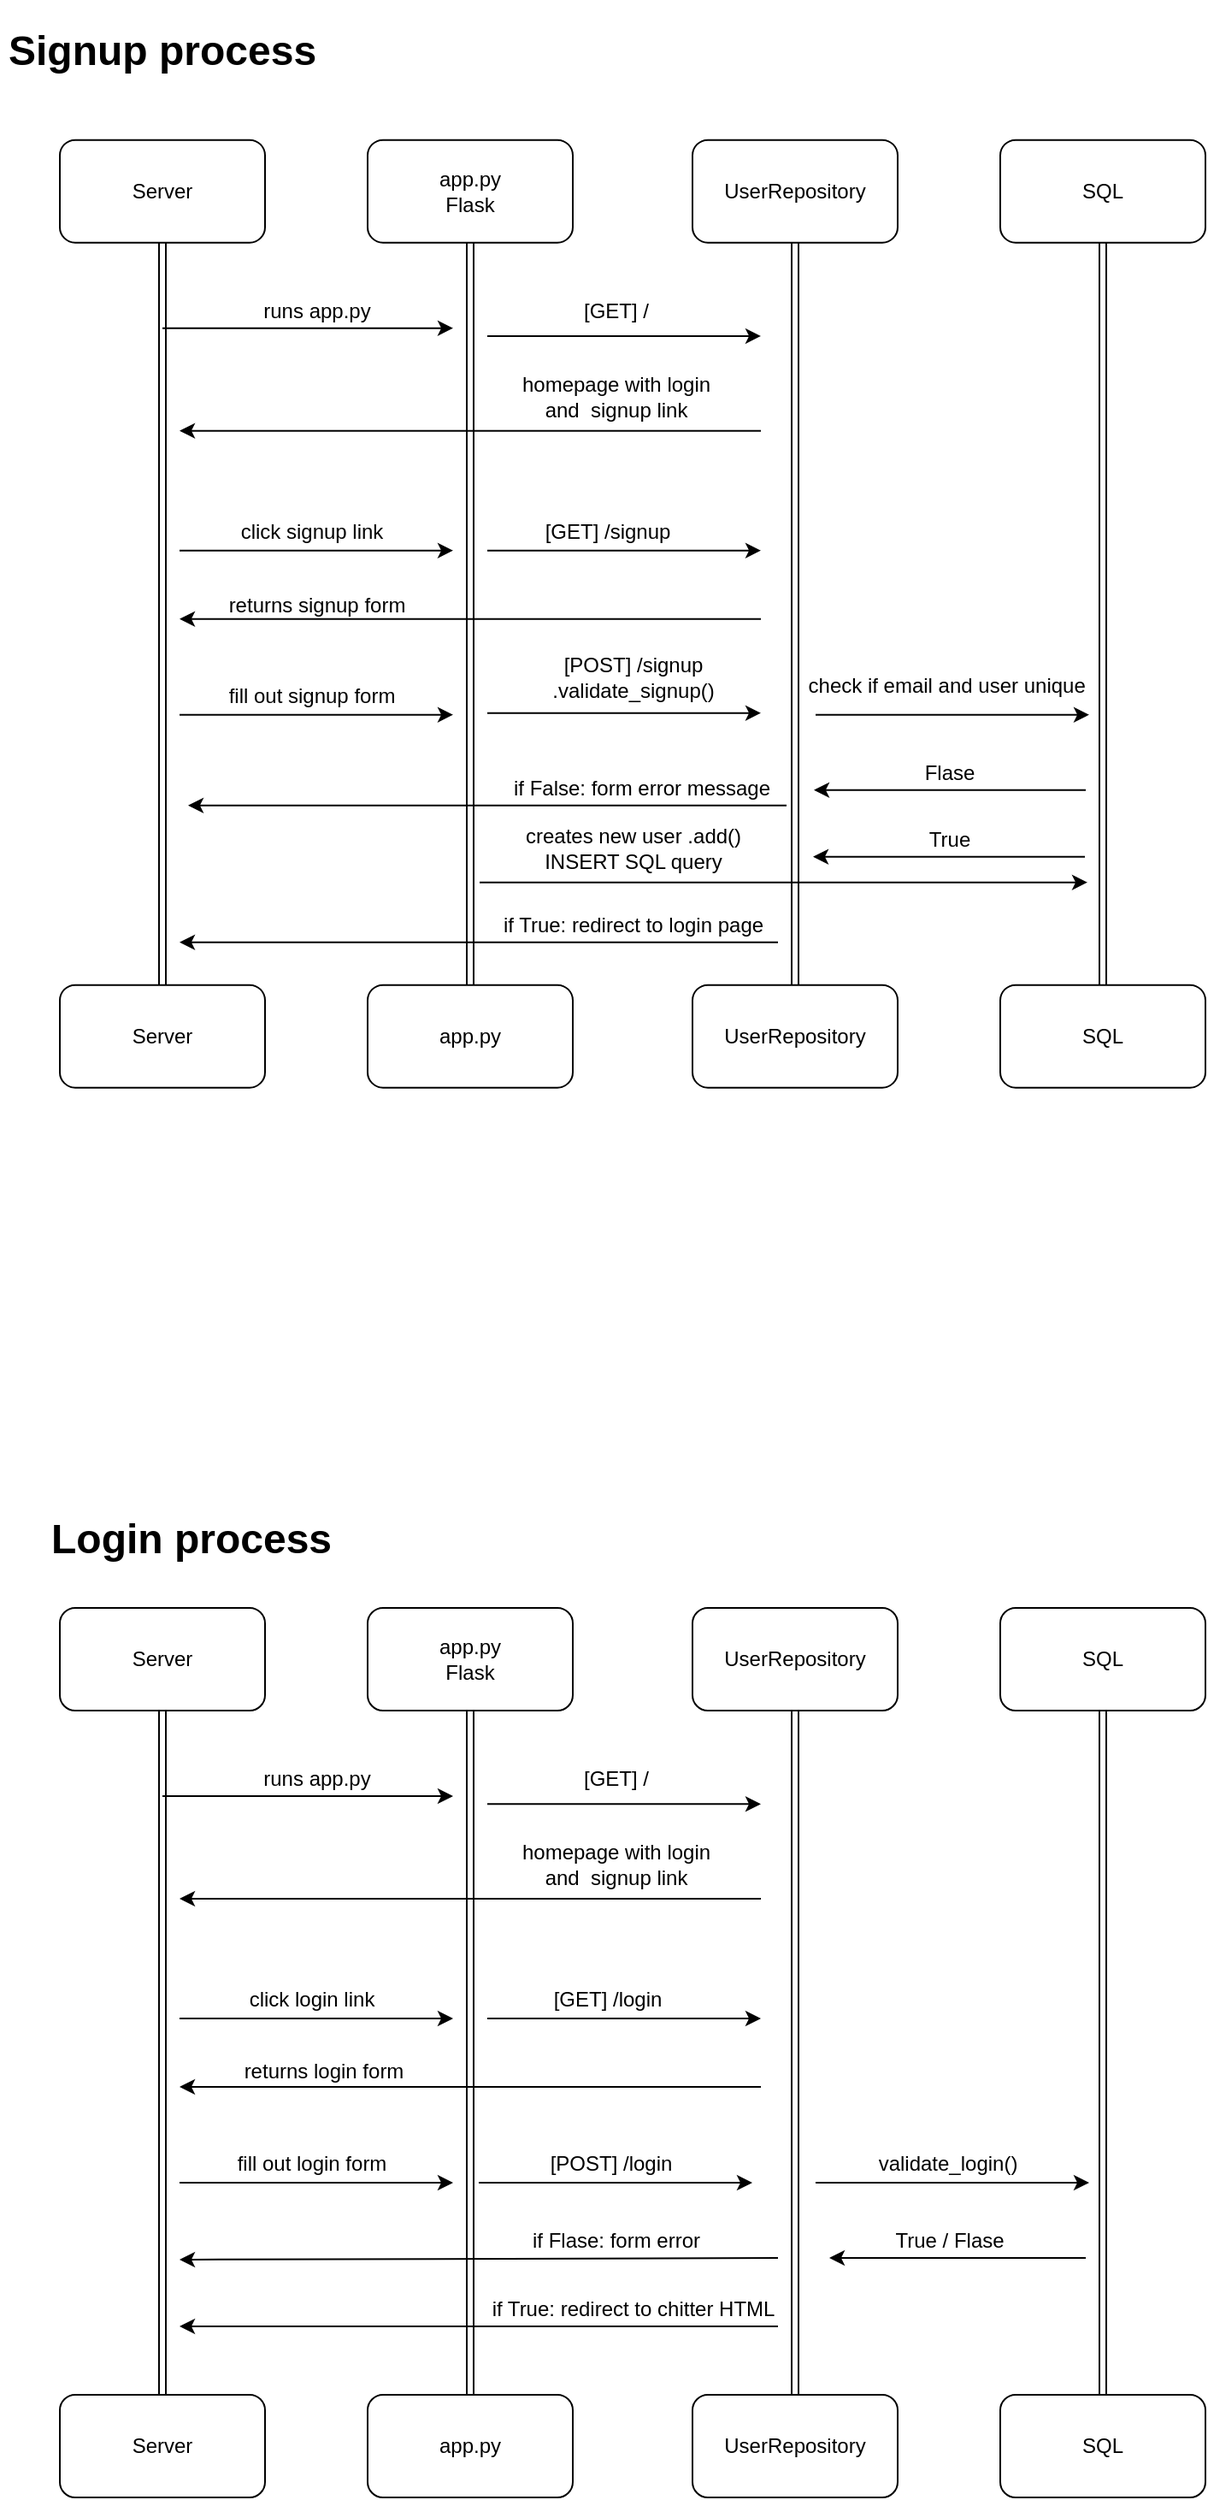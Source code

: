 <mxfile>
    <diagram id="hDzPGu5JkBa1y1KL7jQa" name="Page-1">
        <mxGraphModel dx="744" dy="1585" grid="1" gridSize="10" guides="1" tooltips="1" connect="1" arrows="1" fold="1" page="1" pageScale="1" pageWidth="827" pageHeight="1169" math="0" shadow="0">
            <root>
                <mxCell id="0"/>
                <mxCell id="1" parent="0"/>
                <mxCell id="2" value="app.py&lt;br&gt;Flask" style="rounded=1;whiteSpace=wrap;html=1;" parent="1" vertex="1">
                    <mxGeometry x="270" y="240" width="120" height="60" as="geometry"/>
                </mxCell>
                <mxCell id="13" style="edgeStyle=none;shape=link;html=1;exitX=0.5;exitY=1;exitDx=0;exitDy=0;entryX=0.5;entryY=0;entryDx=0;entryDy=0;startArrow=none;" parent="1" source="4" target="10" edge="1">
                    <mxGeometry relative="1" as="geometry">
                        <mxPoint x="520" y="300" as="sourcePoint"/>
                    </mxGeometry>
                </mxCell>
                <mxCell id="14" style="edgeStyle=none;shape=link;html=1;entryX=0.5;entryY=0;entryDx=0;entryDy=0;exitX=0.5;exitY=1;exitDx=0;exitDy=0;" parent="1" source="5" target="11" edge="1">
                    <mxGeometry relative="1" as="geometry">
                        <mxPoint x="700" y="300" as="sourcePoint"/>
                    </mxGeometry>
                </mxCell>
                <mxCell id="5" value="SQL" style="rounded=1;whiteSpace=wrap;html=1;" parent="1" vertex="1">
                    <mxGeometry x="640" y="240" width="120" height="60" as="geometry"/>
                </mxCell>
                <mxCell id="6" value="" style="endArrow=none;html=1;entryX=0.5;entryY=1;entryDx=0;entryDy=0;shape=link;exitX=0.5;exitY=0;exitDx=0;exitDy=0;" parent="1" source="7" target="2" edge="1">
                    <mxGeometry width="50" height="50" relative="1" as="geometry">
                        <mxPoint x="330" y="680" as="sourcePoint"/>
                        <mxPoint x="630" y="460" as="targetPoint"/>
                    </mxGeometry>
                </mxCell>
                <mxCell id="7" value="app.py" style="rounded=1;whiteSpace=wrap;html=1;" parent="1" vertex="1">
                    <mxGeometry x="270" y="700" width="120" height="60" as="geometry"/>
                </mxCell>
                <mxCell id="10" value="UserRepository" style="rounded=1;whiteSpace=wrap;html=1;" parent="1" vertex="1">
                    <mxGeometry x="460" y="700" width="120" height="60" as="geometry"/>
                </mxCell>
                <mxCell id="11" value="SQL" style="rounded=1;whiteSpace=wrap;html=1;" parent="1" vertex="1">
                    <mxGeometry x="640" y="700" width="120" height="60" as="geometry"/>
                </mxCell>
                <mxCell id="20" style="edgeStyle=none;shape=link;html=1;exitX=0.5;exitY=1;exitDx=0;exitDy=0;entryX=0.5;entryY=0;entryDx=0;entryDy=0;" parent="1" source="18" target="19" edge="1">
                    <mxGeometry relative="1" as="geometry"/>
                </mxCell>
                <mxCell id="21" style="edgeStyle=none;html=1;" parent="1" edge="1">
                    <mxGeometry relative="1" as="geometry">
                        <mxPoint x="320" y="350" as="targetPoint"/>
                        <mxPoint x="150" y="350" as="sourcePoint"/>
                    </mxGeometry>
                </mxCell>
                <mxCell id="18" value="Server" style="rounded=1;whiteSpace=wrap;html=1;" parent="1" vertex="1">
                    <mxGeometry x="90" y="240" width="120" height="60" as="geometry"/>
                </mxCell>
                <mxCell id="19" value="Server" style="rounded=1;whiteSpace=wrap;html=1;" parent="1" vertex="1">
                    <mxGeometry x="90" y="700" width="120" height="60" as="geometry"/>
                </mxCell>
                <mxCell id="22" value="runs app.py" style="text;html=1;align=center;verticalAlign=middle;resizable=0;points=[];autosize=1;strokeColor=none;fillColor=none;" parent="1" vertex="1">
                    <mxGeometry x="195" y="325" width="90" height="30" as="geometry"/>
                </mxCell>
                <mxCell id="23" value="" style="endArrow=classic;html=1;" parent="1" edge="1">
                    <mxGeometry width="50" height="50" relative="1" as="geometry">
                        <mxPoint x="340" y="354.64" as="sourcePoint"/>
                        <mxPoint x="500" y="354.64" as="targetPoint"/>
                    </mxGeometry>
                </mxCell>
                <mxCell id="24" value="[GET] /" style="text;html=1;align=center;verticalAlign=middle;resizable=0;points=[];autosize=1;strokeColor=none;fillColor=none;" parent="1" vertex="1">
                    <mxGeometry x="385" y="325" width="60" height="30" as="geometry"/>
                </mxCell>
                <mxCell id="25" value="homepage with login&lt;br&gt;and&amp;nbsp; signup link" style="text;html=1;align=center;verticalAlign=middle;resizable=0;points=[];autosize=1;strokeColor=none;fillColor=none;" parent="1" vertex="1">
                    <mxGeometry x="350" y="370" width="130" height="40" as="geometry"/>
                </mxCell>
                <mxCell id="26" value="" style="endArrow=classic;html=1;" parent="1" edge="1">
                    <mxGeometry width="50" height="50" relative="1" as="geometry">
                        <mxPoint x="500" y="410" as="sourcePoint"/>
                        <mxPoint x="160" y="410" as="targetPoint"/>
                    </mxGeometry>
                </mxCell>
                <mxCell id="28" value="" style="endArrow=classic;html=1;" parent="1" edge="1">
                    <mxGeometry width="50" height="50" relative="1" as="geometry">
                        <mxPoint x="160" y="480" as="sourcePoint"/>
                        <mxPoint x="320" y="480" as="targetPoint"/>
                    </mxGeometry>
                </mxCell>
                <mxCell id="29" value="click login link" style="text;html=1;align=center;verticalAlign=middle;resizable=0;points=[];autosize=1;strokeColor=none;fillColor=none;" parent="1" vertex="1">
                    <mxGeometry x="187" y="454" width="100" height="30" as="geometry"/>
                </mxCell>
                <mxCell id="30" value="" style="endArrow=classic;html=1;" parent="1" edge="1">
                    <mxGeometry width="50" height="50" relative="1" as="geometry">
                        <mxPoint x="340" y="480" as="sourcePoint"/>
                        <mxPoint x="500" y="480" as="targetPoint"/>
                    </mxGeometry>
                </mxCell>
                <mxCell id="32" value="[GET] /login" style="text;html=1;align=center;verticalAlign=middle;resizable=0;points=[];autosize=1;strokeColor=none;fillColor=none;" parent="1" vertex="1">
                    <mxGeometry x="365" y="454" width="90" height="30" as="geometry"/>
                </mxCell>
                <mxCell id="33" value="" style="endArrow=classic;html=1;" parent="1" edge="1">
                    <mxGeometry width="50" height="50" relative="1" as="geometry">
                        <mxPoint x="500" y="520" as="sourcePoint"/>
                        <mxPoint x="160" y="520" as="targetPoint"/>
                    </mxGeometry>
                </mxCell>
                <mxCell id="41" value="" style="endArrow=classic;html=1;" parent="1" edge="1">
                    <mxGeometry width="50" height="50" relative="1" as="geometry">
                        <mxPoint x="160" y="576" as="sourcePoint"/>
                        <mxPoint x="320" y="576" as="targetPoint"/>
                    </mxGeometry>
                </mxCell>
                <mxCell id="42" value="fill out login form" style="text;html=1;align=center;verticalAlign=middle;resizable=0;points=[];autosize=1;strokeColor=none;fillColor=none;" parent="1" vertex="1">
                    <mxGeometry x="182" y="550" width="110" height="30" as="geometry"/>
                </mxCell>
                <mxCell id="43" value="" style="endArrow=classic;html=1;" parent="1" edge="1">
                    <mxGeometry width="50" height="50" relative="1" as="geometry">
                        <mxPoint x="335" y="576" as="sourcePoint"/>
                        <mxPoint x="495" y="576" as="targetPoint"/>
                    </mxGeometry>
                </mxCell>
                <mxCell id="44" value="[POST] /login" style="text;html=1;align=center;verticalAlign=middle;resizable=0;points=[];autosize=1;strokeColor=none;fillColor=none;" parent="1" vertex="1">
                    <mxGeometry x="367" y="550" width="90" height="30" as="geometry"/>
                </mxCell>
                <mxCell id="48" value="" style="endArrow=classic;html=1;" parent="1" edge="1">
                    <mxGeometry width="50" height="50" relative="1" as="geometry">
                        <mxPoint x="532" y="576" as="sourcePoint"/>
                        <mxPoint x="692" y="576" as="targetPoint"/>
                    </mxGeometry>
                </mxCell>
                <mxCell id="49" value="validate_login()" style="text;html=1;align=center;verticalAlign=middle;resizable=0;points=[];autosize=1;strokeColor=none;fillColor=none;" parent="1" vertex="1">
                    <mxGeometry x="559" y="550" width="100" height="30" as="geometry"/>
                </mxCell>
                <mxCell id="50" value="" style="edgeStyle=none;shape=link;html=1;exitX=0.5;exitY=1;exitDx=0;exitDy=0;entryX=0.5;entryY=0;entryDx=0;entryDy=0;endArrow=none;" parent="1" target="4" edge="1">
                    <mxGeometry relative="1" as="geometry">
                        <mxPoint x="520" y="300" as="sourcePoint"/>
                        <mxPoint x="520" y="815" as="targetPoint"/>
                    </mxGeometry>
                </mxCell>
                <mxCell id="4" value="UserRepository" style="rounded=1;whiteSpace=wrap;html=1;" parent="1" vertex="1">
                    <mxGeometry x="460" y="240" width="120" height="60" as="geometry"/>
                </mxCell>
                <mxCell id="51" value="&lt;h1&gt;Login process&lt;/h1&gt;" style="text;html=1;strokeColor=none;fillColor=none;spacing=5;spacingTop=-20;whiteSpace=wrap;overflow=hidden;rounded=0;" parent="1" vertex="1">
                    <mxGeometry x="80" y="180" width="190" height="120" as="geometry"/>
                </mxCell>
                <mxCell id="53" value="" style="endArrow=classic;html=1;" parent="1" edge="1">
                    <mxGeometry width="50" height="50" relative="1" as="geometry">
                        <mxPoint x="690" y="620" as="sourcePoint"/>
                        <mxPoint x="540" y="620" as="targetPoint"/>
                    </mxGeometry>
                </mxCell>
                <mxCell id="54" value="True / Flase" style="text;html=1;align=center;verticalAlign=middle;resizable=0;points=[];autosize=1;strokeColor=none;fillColor=none;" parent="1" vertex="1">
                    <mxGeometry x="565" y="595" width="90" height="30" as="geometry"/>
                </mxCell>
                <mxCell id="55" value="" style="endArrow=classic;html=1;" parent="1" edge="1">
                    <mxGeometry width="50" height="50" relative="1" as="geometry">
                        <mxPoint x="510" y="620" as="sourcePoint"/>
                        <mxPoint x="160" y="621" as="targetPoint"/>
                    </mxGeometry>
                </mxCell>
                <mxCell id="56" value="" style="endArrow=classic;html=1;" parent="1" edge="1">
                    <mxGeometry width="50" height="50" relative="1" as="geometry">
                        <mxPoint x="510" y="660" as="sourcePoint"/>
                        <mxPoint x="160" y="660" as="targetPoint"/>
                    </mxGeometry>
                </mxCell>
                <mxCell id="57" value="if Flase: form error" style="text;html=1;align=center;verticalAlign=middle;resizable=0;points=[];autosize=1;strokeColor=none;fillColor=none;" parent="1" vertex="1">
                    <mxGeometry x="355" y="595" width="120" height="30" as="geometry"/>
                </mxCell>
                <mxCell id="58" value="if True: redirect to chitter HTML" style="text;html=1;align=center;verticalAlign=middle;resizable=0;points=[];autosize=1;strokeColor=none;fillColor=none;" parent="1" vertex="1">
                    <mxGeometry x="330" y="635" width="190" height="30" as="geometry"/>
                </mxCell>
                <mxCell id="98" value="app.py&lt;br&gt;Flask" style="rounded=1;whiteSpace=wrap;html=1;" parent="1" vertex="1">
                    <mxGeometry x="270" y="-618.18" width="120" height="60" as="geometry"/>
                </mxCell>
                <mxCell id="99" style="edgeStyle=none;shape=link;html=1;exitX=0.5;exitY=1;exitDx=0;exitDy=0;entryX=0.5;entryY=0;entryDx=0;entryDy=0;startArrow=none;" parent="1" source="128" target="104" edge="1">
                    <mxGeometry relative="1" as="geometry">
                        <mxPoint x="520" y="-558.18" as="sourcePoint"/>
                    </mxGeometry>
                </mxCell>
                <mxCell id="100" style="edgeStyle=none;shape=link;html=1;entryX=0.5;entryY=0;entryDx=0;entryDy=0;exitX=0.5;exitY=1;exitDx=0;exitDy=0;" parent="1" source="101" target="105" edge="1">
                    <mxGeometry relative="1" as="geometry">
                        <mxPoint x="700" y="-558.18" as="sourcePoint"/>
                    </mxGeometry>
                </mxCell>
                <mxCell id="101" value="SQL" style="rounded=1;whiteSpace=wrap;html=1;" parent="1" vertex="1">
                    <mxGeometry x="640" y="-618.18" width="120" height="60" as="geometry"/>
                </mxCell>
                <mxCell id="102" value="" style="endArrow=none;html=1;entryX=0.5;entryY=1;entryDx=0;entryDy=0;shape=link;exitX=0.5;exitY=0;exitDx=0;exitDy=0;" parent="1" source="103" target="98" edge="1">
                    <mxGeometry width="50" height="50" relative="1" as="geometry">
                        <mxPoint x="330" y="-178.18" as="sourcePoint"/>
                        <mxPoint x="630" y="-398.18" as="targetPoint"/>
                    </mxGeometry>
                </mxCell>
                <mxCell id="103" value="app.py" style="rounded=1;whiteSpace=wrap;html=1;" parent="1" vertex="1">
                    <mxGeometry x="270" y="-124.18" width="120" height="60" as="geometry"/>
                </mxCell>
                <mxCell id="104" value="UserRepository" style="rounded=1;whiteSpace=wrap;html=1;" parent="1" vertex="1">
                    <mxGeometry x="460" y="-124.18" width="120" height="60" as="geometry"/>
                </mxCell>
                <mxCell id="105" value="SQL" style="rounded=1;whiteSpace=wrap;html=1;" parent="1" vertex="1">
                    <mxGeometry x="640" y="-124.18" width="120" height="60" as="geometry"/>
                </mxCell>
                <mxCell id="106" style="edgeStyle=none;shape=link;html=1;exitX=0.5;exitY=1;exitDx=0;exitDy=0;entryX=0.5;entryY=0;entryDx=0;entryDy=0;" parent="1" source="108" target="109" edge="1">
                    <mxGeometry relative="1" as="geometry"/>
                </mxCell>
                <mxCell id="107" style="edgeStyle=none;html=1;" parent="1" edge="1">
                    <mxGeometry relative="1" as="geometry">
                        <mxPoint x="320" y="-508.18" as="targetPoint"/>
                        <mxPoint x="150" y="-508.18" as="sourcePoint"/>
                    </mxGeometry>
                </mxCell>
                <mxCell id="108" value="Server" style="rounded=1;whiteSpace=wrap;html=1;" parent="1" vertex="1">
                    <mxGeometry x="90" y="-618.18" width="120" height="60" as="geometry"/>
                </mxCell>
                <mxCell id="109" value="Server" style="rounded=1;whiteSpace=wrap;html=1;" parent="1" vertex="1">
                    <mxGeometry x="90" y="-124.18" width="120" height="60" as="geometry"/>
                </mxCell>
                <mxCell id="110" value="runs app.py" style="text;html=1;align=center;verticalAlign=middle;resizable=0;points=[];autosize=1;strokeColor=none;fillColor=none;" parent="1" vertex="1">
                    <mxGeometry x="195" y="-533.18" width="90" height="30" as="geometry"/>
                </mxCell>
                <mxCell id="111" value="" style="endArrow=classic;html=1;" parent="1" edge="1">
                    <mxGeometry width="50" height="50" relative="1" as="geometry">
                        <mxPoint x="340" y="-503.54" as="sourcePoint"/>
                        <mxPoint x="500" y="-503.54" as="targetPoint"/>
                    </mxGeometry>
                </mxCell>
                <mxCell id="112" value="[GET] /" style="text;html=1;align=center;verticalAlign=middle;resizable=0;points=[];autosize=1;strokeColor=none;fillColor=none;" parent="1" vertex="1">
                    <mxGeometry x="385" y="-533.18" width="60" height="30" as="geometry"/>
                </mxCell>
                <mxCell id="113" value="homepage with login&lt;br&gt;and&amp;nbsp; signup link" style="text;html=1;align=center;verticalAlign=middle;resizable=0;points=[];autosize=1;strokeColor=none;fillColor=none;" parent="1" vertex="1">
                    <mxGeometry x="350" y="-488.18" width="130" height="40" as="geometry"/>
                </mxCell>
                <mxCell id="114" value="" style="endArrow=classic;html=1;" parent="1" edge="1">
                    <mxGeometry width="50" height="50" relative="1" as="geometry">
                        <mxPoint x="500" y="-448.18" as="sourcePoint"/>
                        <mxPoint x="160" y="-448.18" as="targetPoint"/>
                    </mxGeometry>
                </mxCell>
                <mxCell id="115" value="" style="endArrow=classic;html=1;" parent="1" edge="1">
                    <mxGeometry width="50" height="50" relative="1" as="geometry">
                        <mxPoint x="160" y="-378.18" as="sourcePoint"/>
                        <mxPoint x="320" y="-378.18" as="targetPoint"/>
                    </mxGeometry>
                </mxCell>
                <mxCell id="116" value="click signup link" style="text;html=1;align=center;verticalAlign=middle;resizable=0;points=[];autosize=1;strokeColor=none;fillColor=none;" parent="1" vertex="1">
                    <mxGeometry x="182" y="-404.18" width="110" height="30" as="geometry"/>
                </mxCell>
                <mxCell id="117" value="" style="endArrow=classic;html=1;" parent="1" edge="1">
                    <mxGeometry width="50" height="50" relative="1" as="geometry">
                        <mxPoint x="340" y="-378.18" as="sourcePoint"/>
                        <mxPoint x="500" y="-378.18" as="targetPoint"/>
                    </mxGeometry>
                </mxCell>
                <mxCell id="119" value="[GET] /signup" style="text;html=1;align=center;verticalAlign=middle;resizable=0;points=[];autosize=1;strokeColor=none;fillColor=none;" parent="1" vertex="1">
                    <mxGeometry x="360" y="-404.18" width="100" height="30" as="geometry"/>
                </mxCell>
                <mxCell id="120" value="" style="endArrow=classic;html=1;" parent="1" edge="1">
                    <mxGeometry width="50" height="50" relative="1" as="geometry">
                        <mxPoint x="500" y="-338.18" as="sourcePoint"/>
                        <mxPoint x="160" y="-338.18" as="targetPoint"/>
                    </mxGeometry>
                </mxCell>
                <mxCell id="121" value="" style="endArrow=classic;html=1;" parent="1" edge="1">
                    <mxGeometry width="50" height="50" relative="1" as="geometry">
                        <mxPoint x="160" y="-282.18" as="sourcePoint"/>
                        <mxPoint x="320" y="-282.18" as="targetPoint"/>
                    </mxGeometry>
                </mxCell>
                <mxCell id="122" value="fill out signup form" style="text;html=1;align=center;verticalAlign=middle;resizable=0;points=[];autosize=1;strokeColor=none;fillColor=none;" parent="1" vertex="1">
                    <mxGeometry x="177" y="-308.18" width="120" height="30" as="geometry"/>
                </mxCell>
                <mxCell id="123" value="" style="endArrow=classic;html=1;" parent="1" edge="1">
                    <mxGeometry width="50" height="50" relative="1" as="geometry">
                        <mxPoint x="335.5" y="-184.18" as="sourcePoint"/>
                        <mxPoint x="691" y="-184.18" as="targetPoint"/>
                    </mxGeometry>
                </mxCell>
                <mxCell id="124" value="creates new user .add()&lt;br&gt;INSERT SQL query" style="text;html=1;align=center;verticalAlign=middle;resizable=0;points=[];autosize=1;strokeColor=none;fillColor=none;" parent="1" vertex="1">
                    <mxGeometry x="350" y="-224.18" width="150" height="40" as="geometry"/>
                </mxCell>
                <mxCell id="125" value="" style="endArrow=classic;html=1;" parent="1" edge="1">
                    <mxGeometry width="50" height="50" relative="1" as="geometry">
                        <mxPoint x="532" y="-282.18" as="sourcePoint"/>
                        <mxPoint x="692" y="-282.18" as="targetPoint"/>
                    </mxGeometry>
                </mxCell>
                <mxCell id="126" value="check if email and user unique&amp;nbsp;&lt;br&gt;" style="text;html=1;align=center;verticalAlign=middle;resizable=0;points=[];autosize=1;strokeColor=none;fillColor=none;" parent="1" vertex="1">
                    <mxGeometry x="515" y="-314.18" width="190" height="30" as="geometry"/>
                </mxCell>
                <mxCell id="127" value="" style="edgeStyle=none;shape=link;html=1;exitX=0.5;exitY=1;exitDx=0;exitDy=0;entryX=0.5;entryY=0;entryDx=0;entryDy=0;endArrow=none;" parent="1" target="128" edge="1">
                    <mxGeometry relative="1" as="geometry">
                        <mxPoint x="520" y="-558.18" as="sourcePoint"/>
                        <mxPoint x="520" y="-43.18" as="targetPoint"/>
                    </mxGeometry>
                </mxCell>
                <mxCell id="128" value="UserRepository" style="rounded=1;whiteSpace=wrap;html=1;" parent="1" vertex="1">
                    <mxGeometry x="460" y="-618.18" width="120" height="60" as="geometry"/>
                </mxCell>
                <mxCell id="129" value="&lt;h1&gt;Signup process&lt;/h1&gt;" style="text;html=1;strokeColor=none;fillColor=none;spacing=5;spacingTop=-20;whiteSpace=wrap;overflow=hidden;rounded=0;" parent="1" vertex="1">
                    <mxGeometry x="55" y="-690" width="190" height="120" as="geometry"/>
                </mxCell>
                <mxCell id="131" value="" style="endArrow=classic;html=1;" parent="1" edge="1">
                    <mxGeometry width="50" height="50" relative="1" as="geometry">
                        <mxPoint x="690" y="-238.18" as="sourcePoint"/>
                        <mxPoint x="531" y="-238.18" as="targetPoint"/>
                    </mxGeometry>
                </mxCell>
                <mxCell id="132" value="Flase" style="text;html=1;align=center;verticalAlign=middle;resizable=0;points=[];autosize=1;strokeColor=none;fillColor=none;" parent="1" vertex="1">
                    <mxGeometry x="585" y="-263.18" width="50" height="30" as="geometry"/>
                </mxCell>
                <mxCell id="134" value="" style="endArrow=classic;html=1;" parent="1" edge="1">
                    <mxGeometry width="50" height="50" relative="1" as="geometry">
                        <mxPoint x="515" y="-229.18" as="sourcePoint"/>
                        <mxPoint x="165" y="-229.18" as="targetPoint"/>
                    </mxGeometry>
                </mxCell>
                <mxCell id="136" value="if False: form error message" style="text;html=1;align=center;verticalAlign=middle;resizable=0;points=[];autosize=1;strokeColor=none;fillColor=none;" parent="1" vertex="1">
                    <mxGeometry x="345" y="-254.18" width="170" height="30" as="geometry"/>
                </mxCell>
                <mxCell id="137" value="returns login form" style="text;html=1;align=center;verticalAlign=middle;resizable=0;points=[];autosize=1;strokeColor=none;fillColor=none;" parent="1" vertex="1">
                    <mxGeometry x="184" y="496" width="120" height="30" as="geometry"/>
                </mxCell>
                <mxCell id="138" value="returns signup form" style="text;html=1;align=center;verticalAlign=middle;resizable=0;points=[];autosize=1;strokeColor=none;fillColor=none;" parent="1" vertex="1">
                    <mxGeometry x="175" y="-361.18" width="130" height="30" as="geometry"/>
                </mxCell>
                <mxCell id="139" value="" style="endArrow=classic;html=1;" parent="1" edge="1">
                    <mxGeometry width="50" height="50" relative="1" as="geometry">
                        <mxPoint x="340" y="-283.18" as="sourcePoint"/>
                        <mxPoint x="500" y="-283.18" as="targetPoint"/>
                    </mxGeometry>
                </mxCell>
                <mxCell id="140" value="[POST] /signup&lt;br&gt;.validate_signup()" style="text;html=1;align=center;verticalAlign=middle;resizable=0;points=[];autosize=1;strokeColor=none;fillColor=none;" parent="1" vertex="1">
                    <mxGeometry x="365" y="-324.18" width="120" height="40" as="geometry"/>
                </mxCell>
                <mxCell id="141" value="" style="endArrow=classic;html=1;" parent="1" edge="1">
                    <mxGeometry width="50" height="50" relative="1" as="geometry">
                        <mxPoint x="510" y="-149.18" as="sourcePoint"/>
                        <mxPoint x="160" y="-149.18" as="targetPoint"/>
                    </mxGeometry>
                </mxCell>
                <mxCell id="142" value="if True: redirect to login page" style="text;html=1;align=center;verticalAlign=middle;resizable=0;points=[];autosize=1;strokeColor=none;fillColor=none;" parent="1" vertex="1">
                    <mxGeometry x="335" y="-174.18" width="180" height="30" as="geometry"/>
                </mxCell>
                <mxCell id="143" value="" style="endArrow=classic;html=1;" parent="1" edge="1">
                    <mxGeometry width="50" height="50" relative="1" as="geometry">
                        <mxPoint x="689.5" y="-199.18" as="sourcePoint"/>
                        <mxPoint x="530.5" y="-199.18" as="targetPoint"/>
                    </mxGeometry>
                </mxCell>
                <mxCell id="144" value="True" style="text;html=1;align=center;verticalAlign=middle;resizable=0;points=[];autosize=1;strokeColor=none;fillColor=none;" parent="1" vertex="1">
                    <mxGeometry x="584.5" y="-224.18" width="50" height="30" as="geometry"/>
                </mxCell>
            </root>
        </mxGraphModel>
    </diagram>
</mxfile>